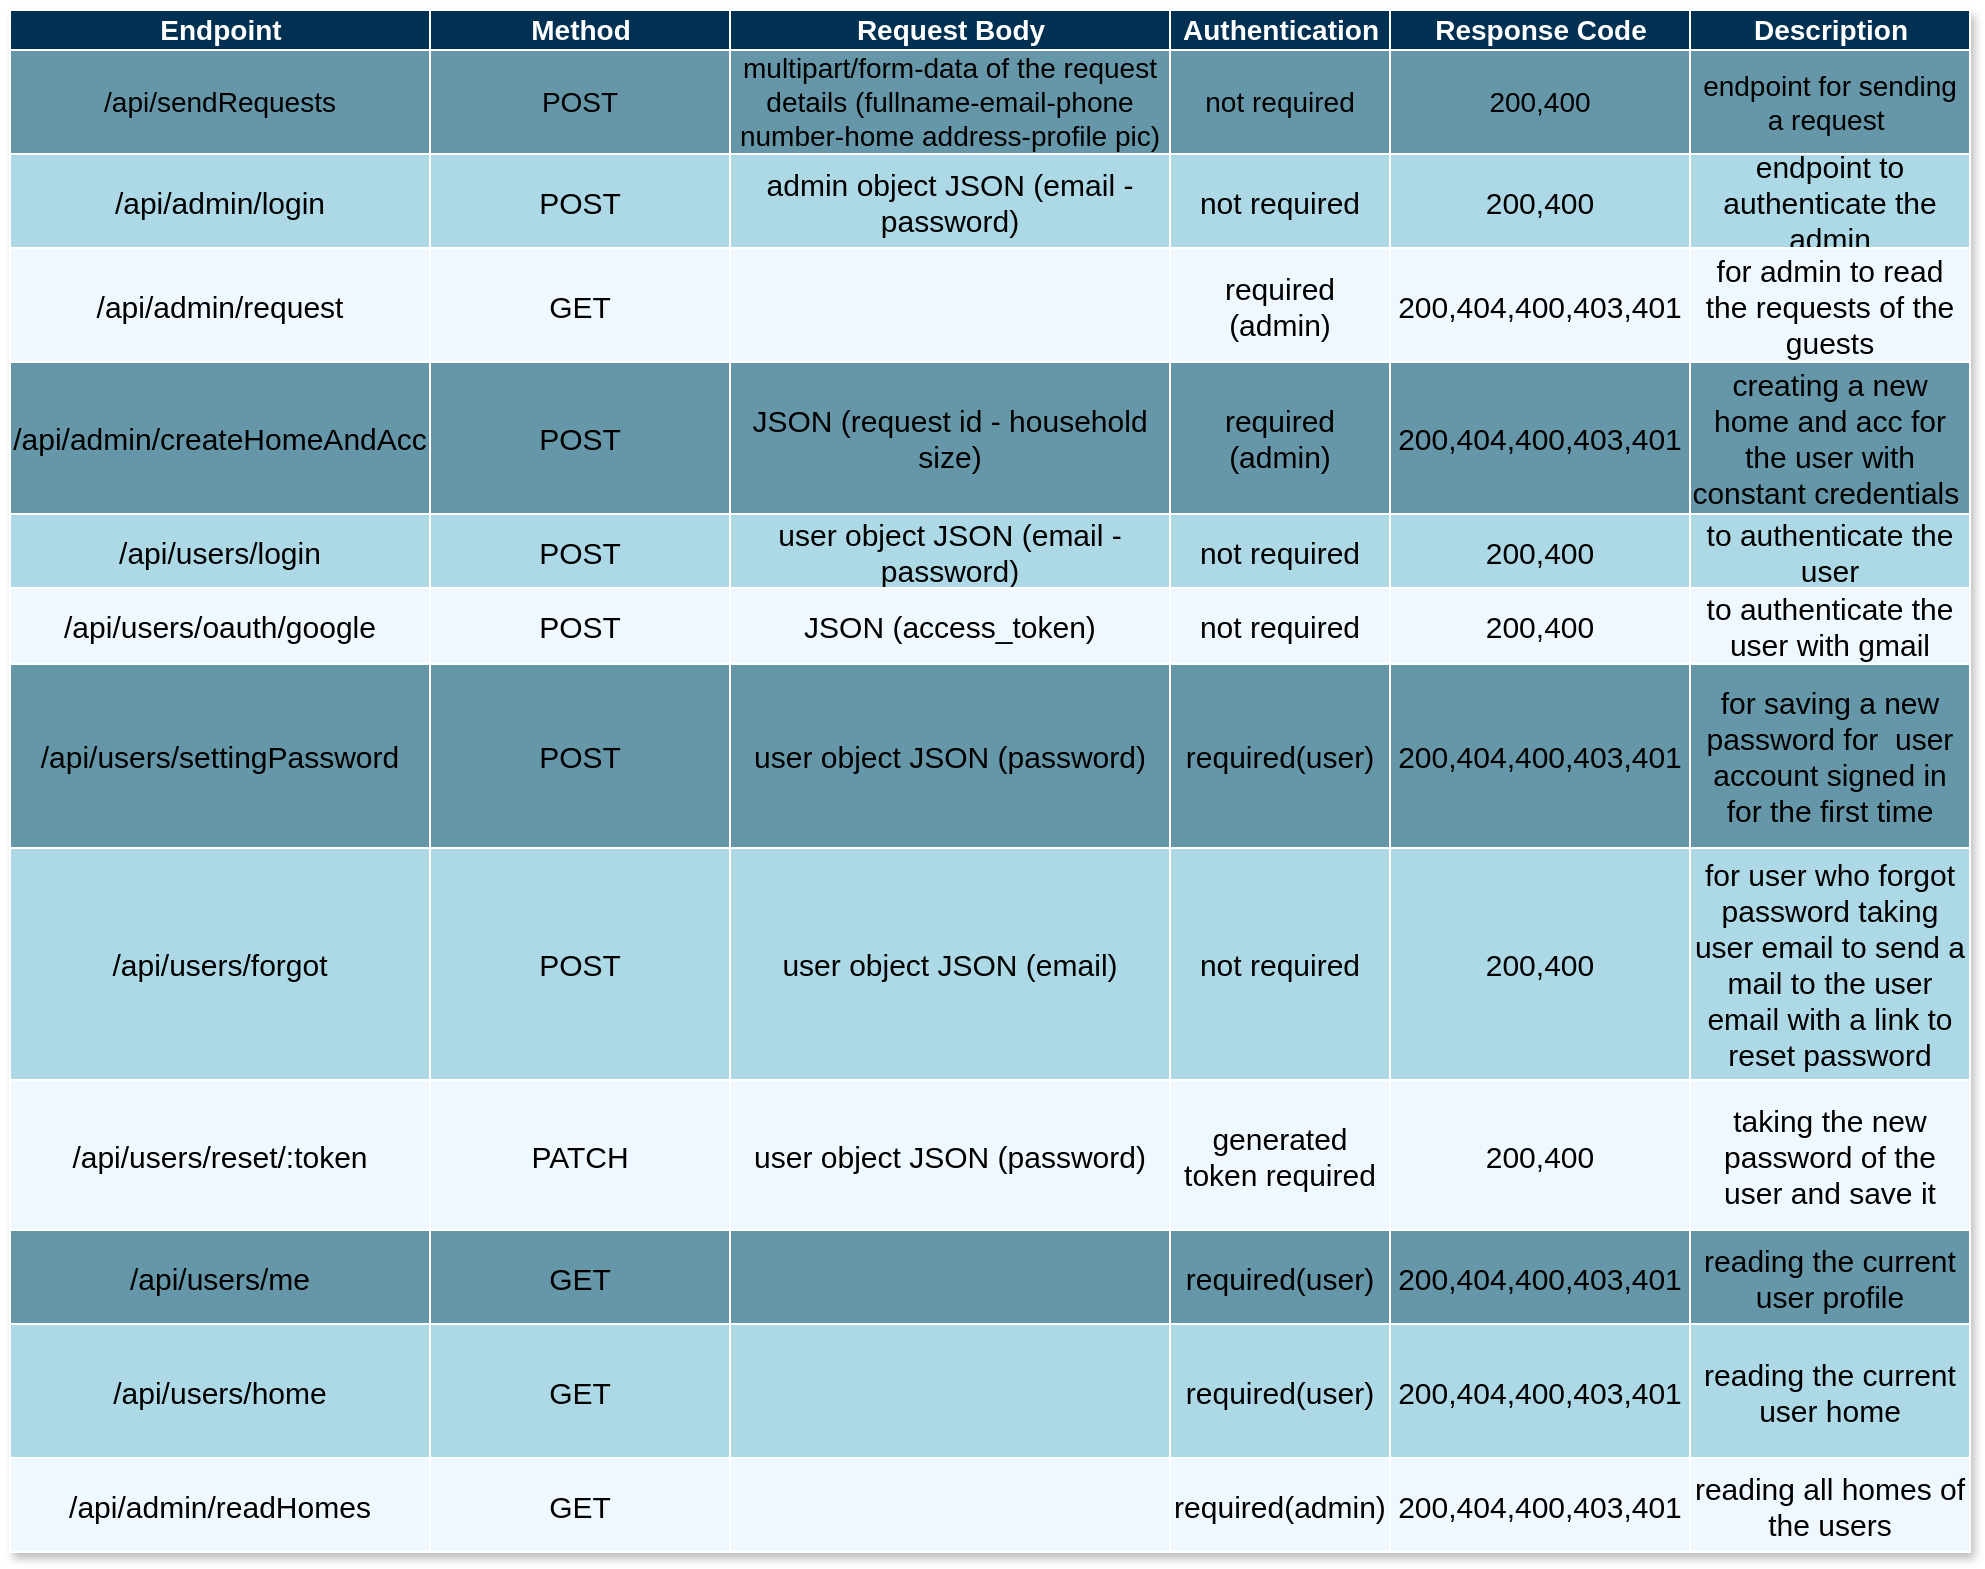 <mxfile version="26.0.6">
  <diagram name="Page-1" id="tBx8ndshOsIXTDW7erHP">
    <mxGraphModel grid="1" page="1" gridSize="10" guides="1" tooltips="1" connect="1" arrows="1" fold="1" pageScale="1" pageWidth="850" pageHeight="1100" math="0" shadow="0">
      <root>
        <mxCell id="0" />
        <mxCell id="1" parent="0" />
        <mxCell id="z5k6kyrlnk-TYGl7bKJa-1" value="Assets" style="childLayout=tableLayout;recursiveResize=0;strokeColor=light-dark(#FFFFFF,#9DB395);fillColor=#6d8764;shadow=1;fontColor=#ffffff;swimlaneFillColor=default;" vertex="1" parent="1">
          <mxGeometry x="950" y="530" width="980" height="771" as="geometry" />
        </mxCell>
        <mxCell id="z5k6kyrlnk-TYGl7bKJa-2" style="shape=tableRow;horizontal=0;startSize=0;swimlaneHead=0;swimlaneBody=0;top=0;left=0;bottom=0;right=0;dropTarget=0;collapsible=0;recursiveResize=0;expand=0;fontStyle=0;strokeColor=light-dark(#FFFFFF,#9DB395);fillColor=#647687;fontColor=#ffffff;swimlaneFillColor=default;" vertex="1" parent="z5k6kyrlnk-TYGl7bKJa-1">
          <mxGeometry width="980" height="20" as="geometry" />
        </mxCell>
        <mxCell id="z5k6kyrlnk-TYGl7bKJa-3" value="Endpoint" style="connectable=0;recursiveResize=0;strokeColor=light-dark(#FFFFFF,#9DB395);fillColor=#003153;align=center;fontStyle=1;html=1;fontColor=#ffffff;fontSize=14;swimlaneFillColor=default;" vertex="1" parent="z5k6kyrlnk-TYGl7bKJa-2">
          <mxGeometry width="210" height="20" as="geometry">
            <mxRectangle width="210" height="20" as="alternateBounds" />
          </mxGeometry>
        </mxCell>
        <mxCell id="z5k6kyrlnk-TYGl7bKJa-4" value="Method" style="connectable=0;recursiveResize=0;strokeColor=light-dark(#FFFFFF,#9DB395);fillColor=#003153;align=center;fontStyle=1;fontColor=#ffffff;html=1;fontSize=14;swimlaneFillColor=default;" vertex="1" parent="z5k6kyrlnk-TYGl7bKJa-2">
          <mxGeometry x="210" width="150" height="20" as="geometry">
            <mxRectangle width="150" height="20" as="alternateBounds" />
          </mxGeometry>
        </mxCell>
        <mxCell id="z5k6kyrlnk-TYGl7bKJa-5" value="&lt;font color=&quot;#ffffff&quot;&gt;Request Body&lt;/font&gt;" style="connectable=0;recursiveResize=0;strokeColor=light-dark(#FFFFFF,#9DB395);fillColor=#003153;align=center;fontStyle=1;fontColor=#000000;html=1;fontSize=14;swimlaneFillColor=default;" vertex="1" parent="z5k6kyrlnk-TYGl7bKJa-2">
          <mxGeometry x="360" width="220" height="20" as="geometry">
            <mxRectangle width="220" height="20" as="alternateBounds" />
          </mxGeometry>
        </mxCell>
        <mxCell id="z5k6kyrlnk-TYGl7bKJa-6" value="&lt;font color=&quot;#ffffff&quot;&gt;Authentication&lt;/font&gt;" style="connectable=0;recursiveResize=0;strokeColor=light-dark(#FFFFFF,#9DB395);fillColor=#003153;align=center;fontStyle=1;html=1;fontColor=#ffffff;fontSize=14;swimlaneFillColor=default;" vertex="1" parent="z5k6kyrlnk-TYGl7bKJa-2">
          <mxGeometry x="580" width="110" height="20" as="geometry">
            <mxRectangle width="110" height="20" as="alternateBounds" />
          </mxGeometry>
        </mxCell>
        <mxCell id="z5k6kyrlnk-TYGl7bKJa-7" value="Response Code" style="connectable=0;recursiveResize=0;strokeColor=light-dark(#FFFFFF,#9DB395);fillColor=#003153;align=center;fontStyle=1;html=1;fontColor=#ffffff;fontSize=14;swimlaneFillColor=default;" vertex="1" parent="z5k6kyrlnk-TYGl7bKJa-2">
          <mxGeometry x="690" width="150" height="20" as="geometry">
            <mxRectangle width="150" height="20" as="alternateBounds" />
          </mxGeometry>
        </mxCell>
        <mxCell id="z5k6kyrlnk-TYGl7bKJa-8" value="Description" style="connectable=0;recursiveResize=0;strokeColor=light-dark(#FFFFFF,#9DB395);fillColor=#003153;align=center;fontStyle=1;html=1;fontColor=#ffffff;fontSize=14;swimlaneFillColor=default;" vertex="1" parent="z5k6kyrlnk-TYGl7bKJa-2">
          <mxGeometry x="840" width="140" height="20" as="geometry">
            <mxRectangle width="140" height="20" as="alternateBounds" />
          </mxGeometry>
        </mxCell>
        <mxCell id="z5k6kyrlnk-TYGl7bKJa-9" value="" style="shape=tableRow;horizontal=0;startSize=0;swimlaneHead=0;swimlaneBody=0;top=0;left=0;bottom=0;right=0;dropTarget=0;collapsible=0;recursiveResize=0;expand=0;fontStyle=0;strokeColor=light-dark(#FFFFFF,#9DB395);fillColor=#ffffff;swimlaneFillColor=default;" vertex="1" parent="z5k6kyrlnk-TYGl7bKJa-1">
          <mxGeometry y="20" width="980" height="52" as="geometry" />
        </mxCell>
        <mxCell id="z5k6kyrlnk-TYGl7bKJa-10" value="&lt;font style=&quot;font-size: 14px;&quot;&gt;/api/sendRequests&lt;/font&gt;" style="connectable=0;recursiveResize=0;strokeColor=light-dark(#FFFFFF,#9DB395);fillColor=#6597A9;align=center;whiteSpace=wrap;html=1;labelPosition=center;verticalLabelPosition=middle;verticalAlign=middle;textDirection=ltr;swimlaneFillColor=default;" vertex="1" parent="z5k6kyrlnk-TYGl7bKJa-9">
          <mxGeometry width="210" height="52" as="geometry">
            <mxRectangle width="210" height="52" as="alternateBounds" />
          </mxGeometry>
        </mxCell>
        <mxCell id="z5k6kyrlnk-TYGl7bKJa-11" value="&lt;span style=&quot;font-size: 14px;&quot;&gt;POST&lt;/span&gt;" style="connectable=0;recursiveResize=0;strokeColor=light-dark(#FFFFFF,#9DB395);fillColor=#6597A9;align=center;whiteSpace=wrap;html=1;labelPosition=center;verticalLabelPosition=middle;verticalAlign=middle;textDirection=ltr;swimlaneFillColor=default;" vertex="1" parent="z5k6kyrlnk-TYGl7bKJa-9">
          <mxGeometry x="210" width="150" height="52" as="geometry">
            <mxRectangle width="150" height="52" as="alternateBounds" />
          </mxGeometry>
        </mxCell>
        <mxCell id="z5k6kyrlnk-TYGl7bKJa-12" value="&lt;span style=&quot;font-size: 14px;&quot;&gt;multipart/form-data of the request details (fullname-email-phone number-home address-profile pic)&lt;/span&gt;" style="connectable=0;recursiveResize=0;strokeColor=light-dark(#FFFFFF,#9DB395);fillColor=#6597A9;align=center;whiteSpace=wrap;html=1;labelPosition=center;verticalLabelPosition=middle;verticalAlign=middle;textDirection=ltr;swimlaneFillColor=default;" vertex="1" parent="z5k6kyrlnk-TYGl7bKJa-9">
          <mxGeometry x="360" width="220" height="52" as="geometry">
            <mxRectangle width="220" height="52" as="alternateBounds" />
          </mxGeometry>
        </mxCell>
        <mxCell id="z5k6kyrlnk-TYGl7bKJa-13" value="not required" style="connectable=0;recursiveResize=0;strokeColor=light-dark(#FFFFFF,#9DB395);fillColor=#6597A9;align=center;whiteSpace=wrap;html=1;labelPosition=center;verticalLabelPosition=middle;verticalAlign=middle;textDirection=ltr;fontSize=14;swimlaneFillColor=default;" vertex="1" parent="z5k6kyrlnk-TYGl7bKJa-9">
          <mxGeometry x="580" width="110" height="52" as="geometry">
            <mxRectangle width="110" height="52" as="alternateBounds" />
          </mxGeometry>
        </mxCell>
        <mxCell id="z5k6kyrlnk-TYGl7bKJa-14" value="200,400" style="connectable=0;recursiveResize=0;strokeColor=light-dark(#FFFFFF,#9DB395);fillColor=#6597A9;align=center;whiteSpace=wrap;html=1;labelPosition=center;verticalLabelPosition=middle;verticalAlign=middle;textDirection=ltr;fontSize=14;swimlaneFillColor=default;" vertex="1" parent="z5k6kyrlnk-TYGl7bKJa-9">
          <mxGeometry x="690" width="150" height="52" as="geometry">
            <mxRectangle width="150" height="52" as="alternateBounds" />
          </mxGeometry>
        </mxCell>
        <mxCell id="z5k6kyrlnk-TYGl7bKJa-15" value="endpoint for sending a request&amp;nbsp;" style="connectable=0;recursiveResize=0;strokeColor=light-dark(#FFFFFF,#9DB395);fillColor=#6597A9;align=center;whiteSpace=wrap;html=1;labelPosition=center;verticalLabelPosition=middle;verticalAlign=middle;textDirection=ltr;fontSize=14;swimlaneFillColor=default;" vertex="1" parent="z5k6kyrlnk-TYGl7bKJa-9">
          <mxGeometry x="840" width="140" height="52" as="geometry">
            <mxRectangle width="140" height="52" as="alternateBounds" />
          </mxGeometry>
        </mxCell>
        <mxCell id="z5k6kyrlnk-TYGl7bKJa-16" value="" style="shape=tableRow;horizontal=0;startSize=0;swimlaneHead=0;swimlaneBody=0;top=0;left=0;bottom=0;right=0;dropTarget=0;collapsible=0;recursiveResize=0;expand=0;fontStyle=1;strokeColor=light-dark(#FFFFFF,#9DB395);fillColor=#EAF2D3;fontSize=15;swimlaneFillColor=default;" vertex="1" parent="z5k6kyrlnk-TYGl7bKJa-1">
          <mxGeometry y="72" width="980" height="47" as="geometry" />
        </mxCell>
        <mxCell id="z5k6kyrlnk-TYGl7bKJa-17" value="&lt;span&gt;/api/admin/login&lt;/span&gt;" style="connectable=0;recursiveResize=0;strokeColor=light-dark(#FFFFFF,#9DB395);fillColor=#ADD8E6;labelBackgroundColor=none;textShadow=0;labelBorderColor=none;whiteSpace=wrap;html=1;fontSize=15;swimlaneFillColor=default;" vertex="1" parent="z5k6kyrlnk-TYGl7bKJa-16">
          <mxGeometry width="210" height="47" as="geometry">
            <mxRectangle width="210" height="47" as="alternateBounds" />
          </mxGeometry>
        </mxCell>
        <mxCell id="z5k6kyrlnk-TYGl7bKJa-18" value="&lt;span&gt;POST&lt;/span&gt;" style="connectable=0;recursiveResize=0;strokeColor=light-dark(#FFFFFF,#9DB395);fillColor=#ADD8E6;whiteSpace=wrap;html=1;fontSize=15;swimlaneFillColor=default;" vertex="1" parent="z5k6kyrlnk-TYGl7bKJa-16">
          <mxGeometry x="210" width="150" height="47" as="geometry">
            <mxRectangle width="150" height="47" as="alternateBounds" />
          </mxGeometry>
        </mxCell>
        <mxCell id="z5k6kyrlnk-TYGl7bKJa-19" value="admin object JSON (email - password)" style="connectable=0;recursiveResize=0;strokeColor=light-dark(#FFFFFF,#9DB395);fillColor=#ADD8E6;whiteSpace=wrap;html=1;fontSize=15;swimlaneFillColor=default;" vertex="1" parent="z5k6kyrlnk-TYGl7bKJa-16">
          <mxGeometry x="360" width="220" height="47" as="geometry">
            <mxRectangle width="220" height="47" as="alternateBounds" />
          </mxGeometry>
        </mxCell>
        <mxCell id="z5k6kyrlnk-TYGl7bKJa-20" value="not required" style="connectable=0;recursiveResize=0;strokeColor=light-dark(#FFFFFF,#9DB395);fillColor=#ADD8E6;whiteSpace=wrap;html=1;fontSize=15;swimlaneFillColor=default;" vertex="1" parent="z5k6kyrlnk-TYGl7bKJa-16">
          <mxGeometry x="580" width="110" height="47" as="geometry">
            <mxRectangle width="110" height="47" as="alternateBounds" />
          </mxGeometry>
        </mxCell>
        <mxCell id="z5k6kyrlnk-TYGl7bKJa-21" value="200,400" style="connectable=0;recursiveResize=0;strokeColor=light-dark(#FFFFFF,#9DB395);fillColor=#ADD8E6;whiteSpace=wrap;html=1;fontSize=15;swimlaneFillColor=default;" vertex="1" parent="z5k6kyrlnk-TYGl7bKJa-16">
          <mxGeometry x="690" width="150" height="47" as="geometry">
            <mxRectangle width="150" height="47" as="alternateBounds" />
          </mxGeometry>
        </mxCell>
        <mxCell id="z5k6kyrlnk-TYGl7bKJa-22" value="endpoint to authenticate the admin" style="connectable=0;recursiveResize=0;strokeColor=light-dark(#FFFFFF,#9DB395);fillColor=#ADD8E6;whiteSpace=wrap;html=1;fontSize=15;swimlaneFillColor=default;" vertex="1" parent="z5k6kyrlnk-TYGl7bKJa-16">
          <mxGeometry x="840" width="140" height="47" as="geometry">
            <mxRectangle width="140" height="47" as="alternateBounds" />
          </mxGeometry>
        </mxCell>
        <mxCell id="z5k6kyrlnk-TYGl7bKJa-23" value="" style="shape=tableRow;horizontal=0;startSize=0;swimlaneHead=0;swimlaneBody=0;top=0;left=0;bottom=0;right=0;dropTarget=0;collapsible=0;recursiveResize=0;expand=0;fontStyle=0;strokeColor=light-dark(#FFFFFF,#9DB395);fillColor=#ffffff;fontSize=15;swimlaneFillColor=default;" vertex="1" parent="z5k6kyrlnk-TYGl7bKJa-1">
          <mxGeometry y="119" width="980" height="57" as="geometry" />
        </mxCell>
        <mxCell id="z5k6kyrlnk-TYGl7bKJa-24" value="&lt;span&gt;/api/admin/request&lt;/span&gt;" style="connectable=0;recursiveResize=0;strokeColor=light-dark(#FFFFFF,#9DB395);fillColor=#F0F8FF;fontStyle=0;align=center;whiteSpace=wrap;html=1;fontSize=15;swimlaneFillColor=default;" vertex="1" parent="z5k6kyrlnk-TYGl7bKJa-23">
          <mxGeometry width="210" height="57" as="geometry">
            <mxRectangle width="210" height="57" as="alternateBounds" />
          </mxGeometry>
        </mxCell>
        <mxCell id="z5k6kyrlnk-TYGl7bKJa-25" value="&lt;span&gt;GET&lt;/span&gt;" style="connectable=0;recursiveResize=0;strokeColor=light-dark(#FFFFFF,#9DB395);fillColor=#F0F8FF;fontStyle=0;align=center;whiteSpace=wrap;html=1;fontSize=15;swimlaneFillColor=default;" vertex="1" parent="z5k6kyrlnk-TYGl7bKJa-23">
          <mxGeometry x="210" width="150" height="57" as="geometry">
            <mxRectangle width="150" height="57" as="alternateBounds" />
          </mxGeometry>
        </mxCell>
        <mxCell id="z5k6kyrlnk-TYGl7bKJa-26" style="connectable=0;recursiveResize=0;strokeColor=light-dark(#FFFFFF,#9DB395);fillColor=#F0F8FF;fontStyle=0;align=center;whiteSpace=wrap;html=1;fontSize=15;swimlaneFillColor=default;" vertex="1" parent="z5k6kyrlnk-TYGl7bKJa-23">
          <mxGeometry x="360" width="220" height="57" as="geometry">
            <mxRectangle width="220" height="57" as="alternateBounds" />
          </mxGeometry>
        </mxCell>
        <mxCell id="z5k6kyrlnk-TYGl7bKJa-27" value="required (admin)" style="connectable=0;recursiveResize=0;strokeColor=light-dark(#FFFFFF,#9DB395);fillColor=#F0F8FF;fontStyle=0;align=center;whiteSpace=wrap;html=1;fontSize=15;swimlaneFillColor=default;" vertex="1" parent="z5k6kyrlnk-TYGl7bKJa-23">
          <mxGeometry x="580" width="110" height="57" as="geometry">
            <mxRectangle width="110" height="57" as="alternateBounds" />
          </mxGeometry>
        </mxCell>
        <mxCell id="z5k6kyrlnk-TYGl7bKJa-28" value="200,404,400,403,401" style="connectable=0;recursiveResize=0;strokeColor=light-dark(#FFFFFF,#9DB395);fillColor=#F0F8FF;fontStyle=0;align=center;whiteSpace=wrap;html=1;fontSize=15;swimlaneFillColor=default;" vertex="1" parent="z5k6kyrlnk-TYGl7bKJa-23">
          <mxGeometry x="690" width="150" height="57" as="geometry">
            <mxRectangle width="150" height="57" as="alternateBounds" />
          </mxGeometry>
        </mxCell>
        <mxCell id="z5k6kyrlnk-TYGl7bKJa-29" value="for admin to read the requests of the guests" style="connectable=0;recursiveResize=0;strokeColor=light-dark(#FFFFFF,#9DB395);fillColor=#F0F8FF;fontStyle=0;align=center;whiteSpace=wrap;html=1;fontSize=15;swimlaneFillColor=default;" vertex="1" parent="z5k6kyrlnk-TYGl7bKJa-23">
          <mxGeometry x="840" width="140" height="57" as="geometry">
            <mxRectangle width="140" height="57" as="alternateBounds" />
          </mxGeometry>
        </mxCell>
        <mxCell id="z5k6kyrlnk-TYGl7bKJa-30" value="" style="shape=tableRow;horizontal=0;startSize=0;swimlaneHead=0;swimlaneBody=0;top=0;left=0;bottom=0;right=0;dropTarget=0;collapsible=0;recursiveResize=0;expand=0;fontStyle=1;strokeColor=light-dark(#FFFFFF,#9DB395);fillColor=#EAF2D3;fontSize=15;swimlaneFillColor=default;" vertex="1" parent="z5k6kyrlnk-TYGl7bKJa-1">
          <mxGeometry y="176" width="980" height="76" as="geometry" />
        </mxCell>
        <mxCell id="z5k6kyrlnk-TYGl7bKJa-31" value="&lt;span&gt;/api/admin/createHomeAndAcc&lt;/span&gt;" style="connectable=0;recursiveResize=0;strokeColor=light-dark(#FFFFFF,#9DB395);fillColor=light-dark(#6597a9, #1d293b);whiteSpace=wrap;html=1;fontSize=15;swimlaneFillColor=default;" vertex="1" parent="z5k6kyrlnk-TYGl7bKJa-30">
          <mxGeometry width="210" height="76" as="geometry">
            <mxRectangle width="210" height="76" as="alternateBounds" />
          </mxGeometry>
        </mxCell>
        <mxCell id="z5k6kyrlnk-TYGl7bKJa-32" value="&lt;span&gt;POST&lt;/span&gt;" style="connectable=0;recursiveResize=0;strokeColor=light-dark(#FFFFFF,#9DB395);fillColor=light-dark(#6597a9, #1d293b);whiteSpace=wrap;html=1;fontSize=15;swimlaneFillColor=default;" vertex="1" parent="z5k6kyrlnk-TYGl7bKJa-30">
          <mxGeometry x="210" width="150" height="76" as="geometry">
            <mxRectangle width="150" height="76" as="alternateBounds" />
          </mxGeometry>
        </mxCell>
        <mxCell id="z5k6kyrlnk-TYGl7bKJa-33" value="JSON (request id - household size)" style="connectable=0;recursiveResize=0;strokeColor=light-dark(#FFFFFF,#9DB395);fillColor=light-dark(#6597a9, #1d293b);whiteSpace=wrap;html=1;fontSize=15;swimlaneFillColor=default;" vertex="1" parent="z5k6kyrlnk-TYGl7bKJa-30">
          <mxGeometry x="360" width="220" height="76" as="geometry">
            <mxRectangle width="220" height="76" as="alternateBounds" />
          </mxGeometry>
        </mxCell>
        <mxCell id="z5k6kyrlnk-TYGl7bKJa-34" value="required (admin)" style="connectable=0;recursiveResize=0;strokeColor=light-dark(#FFFFFF,#9DB395);fillColor=light-dark(#6597a9, #1d293b);whiteSpace=wrap;html=1;fontSize=15;swimlaneFillColor=default;" vertex="1" parent="z5k6kyrlnk-TYGl7bKJa-30">
          <mxGeometry x="580" width="110" height="76" as="geometry">
            <mxRectangle width="110" height="76" as="alternateBounds" />
          </mxGeometry>
        </mxCell>
        <mxCell id="z5k6kyrlnk-TYGl7bKJa-35" value="200,404,400,403,401" style="connectable=0;recursiveResize=0;strokeColor=light-dark(#FFFFFF,#9DB395);fillColor=light-dark(#6597a9, #1d293b);whiteSpace=wrap;html=1;fontSize=15;swimlaneFillColor=default;" vertex="1" parent="z5k6kyrlnk-TYGl7bKJa-30">
          <mxGeometry x="690" width="150" height="76" as="geometry">
            <mxRectangle width="150" height="76" as="alternateBounds" />
          </mxGeometry>
        </mxCell>
        <mxCell id="z5k6kyrlnk-TYGl7bKJa-36" value="creating a new home and acc for the user with constant credentials&amp;nbsp;" style="connectable=0;recursiveResize=0;strokeColor=light-dark(#FFFFFF,#9DB395);fillColor=light-dark(#6597a9, #1d293b);whiteSpace=wrap;html=1;fontSize=15;swimlaneFillColor=default;" vertex="1" parent="z5k6kyrlnk-TYGl7bKJa-30">
          <mxGeometry x="840" width="140" height="76" as="geometry">
            <mxRectangle width="140" height="76" as="alternateBounds" />
          </mxGeometry>
        </mxCell>
        <mxCell id="z5k6kyrlnk-TYGl7bKJa-37" style="shape=tableRow;horizontal=0;startSize=0;swimlaneHead=0;swimlaneBody=0;top=0;left=0;bottom=0;right=0;dropTarget=0;collapsible=0;recursiveResize=0;expand=0;fontStyle=1;strokeColor=light-dark(#FFFFFF,#9DB395);fillColor=#EAF2D3;fontSize=15;swimlaneFillColor=default;" vertex="1" parent="z5k6kyrlnk-TYGl7bKJa-1">
          <mxGeometry y="252" width="980" height="37" as="geometry" />
        </mxCell>
        <mxCell id="z5k6kyrlnk-TYGl7bKJa-38" value="&lt;span&gt;/api/users/login&lt;/span&gt;" style="connectable=0;recursiveResize=0;strokeColor=light-dark(#FFFFFF,#9DB395);fillColor=light-dark(#add8e6, #1d293b);whiteSpace=wrap;html=1;fontSize=15;swimlaneFillColor=default;" vertex="1" parent="z5k6kyrlnk-TYGl7bKJa-37">
          <mxGeometry width="210" height="37" as="geometry">
            <mxRectangle width="210" height="37" as="alternateBounds" />
          </mxGeometry>
        </mxCell>
        <mxCell id="z5k6kyrlnk-TYGl7bKJa-39" value="&lt;span&gt;POST&lt;/span&gt;" style="connectable=0;recursiveResize=0;strokeColor=light-dark(#FFFFFF,#9DB395);fillColor=light-dark(#add8e6, #1d293b);whiteSpace=wrap;html=1;fontSize=15;swimlaneFillColor=default;" vertex="1" parent="z5k6kyrlnk-TYGl7bKJa-37">
          <mxGeometry x="210" width="150" height="37" as="geometry">
            <mxRectangle width="150" height="37" as="alternateBounds" />
          </mxGeometry>
        </mxCell>
        <mxCell id="z5k6kyrlnk-TYGl7bKJa-40" value="user object JSON (email - password)" style="connectable=0;recursiveResize=0;strokeColor=light-dark(#FFFFFF,#9DB395);fillColor=light-dark(#add8e6, #1d293b);whiteSpace=wrap;html=1;fontSize=15;swimlaneFillColor=default;" vertex="1" parent="z5k6kyrlnk-TYGl7bKJa-37">
          <mxGeometry x="360" width="220" height="37" as="geometry">
            <mxRectangle width="220" height="37" as="alternateBounds" />
          </mxGeometry>
        </mxCell>
        <mxCell id="z5k6kyrlnk-TYGl7bKJa-41" value="not required" style="connectable=0;recursiveResize=0;strokeColor=light-dark(#FFFFFF,#9DB395);fillColor=light-dark(#add8e6, #1d293b);whiteSpace=wrap;html=1;fontSize=15;swimlaneFillColor=default;" vertex="1" parent="z5k6kyrlnk-TYGl7bKJa-37">
          <mxGeometry x="580" width="110" height="37" as="geometry">
            <mxRectangle width="110" height="37" as="alternateBounds" />
          </mxGeometry>
        </mxCell>
        <mxCell id="z5k6kyrlnk-TYGl7bKJa-42" value="200,400" style="connectable=0;recursiveResize=0;strokeColor=light-dark(#FFFFFF,#9DB395);fillColor=light-dark(#add8e6, #1d293b);whiteSpace=wrap;html=1;fontSize=15;swimlaneFillColor=default;" vertex="1" parent="z5k6kyrlnk-TYGl7bKJa-37">
          <mxGeometry x="690" width="150" height="37" as="geometry">
            <mxRectangle width="150" height="37" as="alternateBounds" />
          </mxGeometry>
        </mxCell>
        <mxCell id="z5k6kyrlnk-TYGl7bKJa-43" value="to authenticate the user" style="connectable=0;recursiveResize=0;strokeColor=light-dark(#FFFFFF,#9DB395);fillColor=light-dark(#add8e6, #1d293b);whiteSpace=wrap;html=1;fontSize=15;swimlaneFillColor=default;" vertex="1" parent="z5k6kyrlnk-TYGl7bKJa-37">
          <mxGeometry x="840" width="140" height="37" as="geometry">
            <mxRectangle width="140" height="37" as="alternateBounds" />
          </mxGeometry>
        </mxCell>
        <mxCell id="z5k6kyrlnk-TYGl7bKJa-44" style="shape=tableRow;horizontal=0;startSize=0;swimlaneHead=0;swimlaneBody=0;top=0;left=0;bottom=0;right=0;dropTarget=0;collapsible=0;recursiveResize=0;expand=0;fontStyle=1;strokeColor=light-dark(#FFFFFF,#9DB395);fillColor=#EAF2D3;fontSize=15;swimlaneFillColor=default;" vertex="1" parent="z5k6kyrlnk-TYGl7bKJa-1">
          <mxGeometry y="289" width="980" height="38" as="geometry" />
        </mxCell>
        <mxCell id="z5k6kyrlnk-TYGl7bKJa-45" value="&lt;span&gt;/api/users/oauth/google&lt;/span&gt;" style="connectable=0;recursiveResize=0;strokeColor=light-dark(#FFFFFF,#9DB395);fillColor=light-dark(#f0f8ff, #1d293b);whiteSpace=wrap;html=1;fontSize=15;swimlaneFillColor=default;" vertex="1" parent="z5k6kyrlnk-TYGl7bKJa-44">
          <mxGeometry width="210" height="38" as="geometry">
            <mxRectangle width="210" height="38" as="alternateBounds" />
          </mxGeometry>
        </mxCell>
        <mxCell id="z5k6kyrlnk-TYGl7bKJa-46" value="&lt;span&gt;POST&lt;/span&gt;" style="connectable=0;recursiveResize=0;strokeColor=light-dark(#FFFFFF,#9DB395);fillColor=light-dark(#f0f8ff, #1d293b);whiteSpace=wrap;html=1;fontSize=15;swimlaneFillColor=default;" vertex="1" parent="z5k6kyrlnk-TYGl7bKJa-44">
          <mxGeometry x="210" width="150" height="38" as="geometry">
            <mxRectangle width="150" height="38" as="alternateBounds" />
          </mxGeometry>
        </mxCell>
        <mxCell id="z5k6kyrlnk-TYGl7bKJa-47" value="JSON (access_token)" style="connectable=0;recursiveResize=0;strokeColor=light-dark(#FFFFFF,#9DB395);fillColor=light-dark(#f0f8ff, #1d293b);whiteSpace=wrap;html=1;fontSize=15;swimlaneFillColor=default;" vertex="1" parent="z5k6kyrlnk-TYGl7bKJa-44">
          <mxGeometry x="360" width="220" height="38" as="geometry">
            <mxRectangle width="220" height="38" as="alternateBounds" />
          </mxGeometry>
        </mxCell>
        <mxCell id="z5k6kyrlnk-TYGl7bKJa-48" value="not required" style="connectable=0;recursiveResize=0;strokeColor=light-dark(#FFFFFF,#9DB395);fillColor=light-dark(#f0f8ff, #1d293b);whiteSpace=wrap;html=1;fontSize=15;swimlaneFillColor=default;" vertex="1" parent="z5k6kyrlnk-TYGl7bKJa-44">
          <mxGeometry x="580" width="110" height="38" as="geometry">
            <mxRectangle width="110" height="38" as="alternateBounds" />
          </mxGeometry>
        </mxCell>
        <mxCell id="z5k6kyrlnk-TYGl7bKJa-49" value="200,400" style="connectable=0;recursiveResize=0;strokeColor=light-dark(#FFFFFF,#9DB395);fillColor=light-dark(#f0f8ff, #1d293b);whiteSpace=wrap;html=1;fontSize=15;swimlaneFillColor=default;" vertex="1" parent="z5k6kyrlnk-TYGl7bKJa-44">
          <mxGeometry x="690" width="150" height="38" as="geometry">
            <mxRectangle width="150" height="38" as="alternateBounds" />
          </mxGeometry>
        </mxCell>
        <mxCell id="z5k6kyrlnk-TYGl7bKJa-50" value="to authenticate the user with gmail" style="connectable=0;recursiveResize=0;strokeColor=light-dark(#FFFFFF,#9DB395);fillColor=light-dark(#f0f8ff, #1d293b);whiteSpace=wrap;html=1;fontSize=15;swimlaneFillColor=default;" vertex="1" parent="z5k6kyrlnk-TYGl7bKJa-44">
          <mxGeometry x="840" width="140" height="38" as="geometry">
            <mxRectangle width="140" height="38" as="alternateBounds" />
          </mxGeometry>
        </mxCell>
        <mxCell id="z5k6kyrlnk-TYGl7bKJa-51" style="shape=tableRow;horizontal=0;startSize=0;swimlaneHead=0;swimlaneBody=0;top=0;left=0;bottom=0;right=0;dropTarget=0;collapsible=0;recursiveResize=0;expand=0;fontStyle=1;strokeColor=light-dark(#FFFFFF,#9DB395);fillColor=#EAF2D3;fontSize=15;swimlaneFillColor=default;" vertex="1" parent="z5k6kyrlnk-TYGl7bKJa-1">
          <mxGeometry y="327" width="980" height="92" as="geometry" />
        </mxCell>
        <mxCell id="z5k6kyrlnk-TYGl7bKJa-52" value="&lt;span&gt;/api/users/settingPassword&lt;/span&gt;" style="connectable=0;recursiveResize=0;strokeColor=light-dark(#FFFFFF,#9DB395);fillColor=light-dark(#6597a9, #1d293b);whiteSpace=wrap;html=1;fontSize=15;swimlaneFillColor=default;" vertex="1" parent="z5k6kyrlnk-TYGl7bKJa-51">
          <mxGeometry width="210" height="92" as="geometry">
            <mxRectangle width="210" height="92" as="alternateBounds" />
          </mxGeometry>
        </mxCell>
        <mxCell id="z5k6kyrlnk-TYGl7bKJa-53" value="&lt;span&gt;POST&lt;/span&gt;" style="connectable=0;recursiveResize=0;strokeColor=light-dark(#FFFFFF,#9DB395);fillColor=light-dark(#6597a9, #1d293b);whiteSpace=wrap;html=1;fontSize=15;swimlaneFillColor=default;" vertex="1" parent="z5k6kyrlnk-TYGl7bKJa-51">
          <mxGeometry x="210" width="150" height="92" as="geometry">
            <mxRectangle width="150" height="92" as="alternateBounds" />
          </mxGeometry>
        </mxCell>
        <mxCell id="z5k6kyrlnk-TYGl7bKJa-54" value="user object JSON (password)" style="connectable=0;recursiveResize=0;strokeColor=light-dark(#FFFFFF,#9DB395);fillColor=light-dark(#6597a9, #1d293b);whiteSpace=wrap;html=1;fontSize=15;swimlaneFillColor=default;" vertex="1" parent="z5k6kyrlnk-TYGl7bKJa-51">
          <mxGeometry x="360" width="220" height="92" as="geometry">
            <mxRectangle width="220" height="92" as="alternateBounds" />
          </mxGeometry>
        </mxCell>
        <mxCell id="z5k6kyrlnk-TYGl7bKJa-55" value="required(user)" style="connectable=0;recursiveResize=0;strokeColor=light-dark(#FFFFFF,#9DB395);fillColor=light-dark(#6597a9, #1d293b);whiteSpace=wrap;html=1;fontSize=15;swimlaneFillColor=default;" vertex="1" parent="z5k6kyrlnk-TYGl7bKJa-51">
          <mxGeometry x="580" width="110" height="92" as="geometry">
            <mxRectangle width="110" height="92" as="alternateBounds" />
          </mxGeometry>
        </mxCell>
        <mxCell id="z5k6kyrlnk-TYGl7bKJa-56" value="200,404,400,403,401" style="connectable=0;recursiveResize=0;strokeColor=light-dark(#FFFFFF,#9DB395);fillColor=light-dark(#6597a9, #1d293b);whiteSpace=wrap;html=1;fontSize=15;swimlaneFillColor=default;" vertex="1" parent="z5k6kyrlnk-TYGl7bKJa-51">
          <mxGeometry x="690" width="150" height="92" as="geometry">
            <mxRectangle width="150" height="92" as="alternateBounds" />
          </mxGeometry>
        </mxCell>
        <mxCell id="z5k6kyrlnk-TYGl7bKJa-57" value="for saving a new password for&amp;nbsp; user account signed in for the first time" style="connectable=0;recursiveResize=0;strokeColor=light-dark(#FFFFFF,#9DB395);fillColor=light-dark(#6597a9, #1d293b);whiteSpace=wrap;html=1;fontSize=15;swimlaneFillColor=default;" vertex="1" parent="z5k6kyrlnk-TYGl7bKJa-51">
          <mxGeometry x="840" width="140" height="92" as="geometry">
            <mxRectangle width="140" height="92" as="alternateBounds" />
          </mxGeometry>
        </mxCell>
        <mxCell id="z5k6kyrlnk-TYGl7bKJa-58" style="shape=tableRow;horizontal=0;startSize=0;swimlaneHead=0;swimlaneBody=0;top=0;left=0;bottom=0;right=0;dropTarget=0;collapsible=0;recursiveResize=0;expand=0;fontStyle=1;strokeColor=light-dark(#FFFFFF,#9DB395);fillColor=#EAF2D3;fontSize=15;swimlaneFillColor=default;" vertex="1" parent="z5k6kyrlnk-TYGl7bKJa-1">
          <mxGeometry y="419" width="980" height="116" as="geometry" />
        </mxCell>
        <mxCell id="z5k6kyrlnk-TYGl7bKJa-59" value="&lt;span&gt;/api/users/forgot&lt;/span&gt;" style="connectable=0;recursiveResize=0;strokeColor=light-dark(#FFFFFF,#9DB395);fillColor=light-dark(#add8e6, #1d293b);whiteSpace=wrap;html=1;fontSize=15;swimlaneFillColor=default;" vertex="1" parent="z5k6kyrlnk-TYGl7bKJa-58">
          <mxGeometry width="210" height="116" as="geometry">
            <mxRectangle width="210" height="116" as="alternateBounds" />
          </mxGeometry>
        </mxCell>
        <mxCell id="z5k6kyrlnk-TYGl7bKJa-60" value="&lt;span&gt;POST&lt;/span&gt;" style="connectable=0;recursiveResize=0;strokeColor=light-dark(#FFFFFF,#9DB395);fillColor=light-dark(#add8e6, #1d293b);whiteSpace=wrap;html=1;fontSize=15;swimlaneFillColor=default;" vertex="1" parent="z5k6kyrlnk-TYGl7bKJa-58">
          <mxGeometry x="210" width="150" height="116" as="geometry">
            <mxRectangle width="150" height="116" as="alternateBounds" />
          </mxGeometry>
        </mxCell>
        <mxCell id="z5k6kyrlnk-TYGl7bKJa-61" value="user object JSON (email)" style="connectable=0;recursiveResize=0;strokeColor=light-dark(#FFFFFF,#9DB395);fillColor=light-dark(#add8e6, #1d293b);whiteSpace=wrap;html=1;fontSize=15;swimlaneFillColor=default;" vertex="1" parent="z5k6kyrlnk-TYGl7bKJa-58">
          <mxGeometry x="360" width="220" height="116" as="geometry">
            <mxRectangle width="220" height="116" as="alternateBounds" />
          </mxGeometry>
        </mxCell>
        <mxCell id="z5k6kyrlnk-TYGl7bKJa-62" value="not required" style="connectable=0;recursiveResize=0;strokeColor=light-dark(#FFFFFF,#9DB395);fillColor=light-dark(#add8e6, #1d293b);whiteSpace=wrap;html=1;fontSize=15;swimlaneFillColor=default;" vertex="1" parent="z5k6kyrlnk-TYGl7bKJa-58">
          <mxGeometry x="580" width="110" height="116" as="geometry">
            <mxRectangle width="110" height="116" as="alternateBounds" />
          </mxGeometry>
        </mxCell>
        <mxCell id="z5k6kyrlnk-TYGl7bKJa-63" value="200,400" style="connectable=0;recursiveResize=0;strokeColor=light-dark(#FFFFFF,#9DB395);fillColor=light-dark(#add8e6, #1d293b);whiteSpace=wrap;html=1;fontSize=15;swimlaneFillColor=default;" vertex="1" parent="z5k6kyrlnk-TYGl7bKJa-58">
          <mxGeometry x="690" width="150" height="116" as="geometry">
            <mxRectangle width="150" height="116" as="alternateBounds" />
          </mxGeometry>
        </mxCell>
        <mxCell id="z5k6kyrlnk-TYGl7bKJa-64" value="for user who forgot password taking user email to send a mail to the user email with a link to reset password" style="connectable=0;recursiveResize=0;strokeColor=light-dark(#FFFFFF,#9DB395);fillColor=light-dark(#add8e6, #1d293b);whiteSpace=wrap;html=1;fontSize=15;swimlaneFillColor=default;" vertex="1" parent="z5k6kyrlnk-TYGl7bKJa-58">
          <mxGeometry x="840" width="140" height="116" as="geometry">
            <mxRectangle width="140" height="116" as="alternateBounds" />
          </mxGeometry>
        </mxCell>
        <mxCell id="z5k6kyrlnk-TYGl7bKJa-65" style="shape=tableRow;horizontal=0;startSize=0;swimlaneHead=0;swimlaneBody=0;top=0;left=0;bottom=0;right=0;dropTarget=0;collapsible=0;recursiveResize=0;expand=0;fontStyle=1;strokeColor=light-dark(#FFFFFF,#9DB395);fillColor=#EAF2D3;fontSize=15;swimlaneFillColor=default;" vertex="1" parent="z5k6kyrlnk-TYGl7bKJa-1">
          <mxGeometry y="535" width="980" height="75" as="geometry" />
        </mxCell>
        <mxCell id="z5k6kyrlnk-TYGl7bKJa-66" value="&lt;span&gt;/api/users/reset/:token&lt;/span&gt;" style="connectable=0;recursiveResize=0;strokeColor=light-dark(#FFFFFF,#9DB395);fillColor=light-dark(#f0f8ff, #1d293b);whiteSpace=wrap;html=1;fontSize=15;swimlaneFillColor=default;" vertex="1" parent="z5k6kyrlnk-TYGl7bKJa-65">
          <mxGeometry width="210" height="75" as="geometry">
            <mxRectangle width="210" height="75" as="alternateBounds" />
          </mxGeometry>
        </mxCell>
        <mxCell id="z5k6kyrlnk-TYGl7bKJa-67" value="&lt;span&gt;PATCH&lt;/span&gt;" style="connectable=0;recursiveResize=0;strokeColor=light-dark(#FFFFFF,#9DB395);fillColor=light-dark(#f0f8ff, #1d293b);whiteSpace=wrap;html=1;fontSize=15;swimlaneFillColor=default;" vertex="1" parent="z5k6kyrlnk-TYGl7bKJa-65">
          <mxGeometry x="210" width="150" height="75" as="geometry">
            <mxRectangle width="150" height="75" as="alternateBounds" />
          </mxGeometry>
        </mxCell>
        <mxCell id="z5k6kyrlnk-TYGl7bKJa-68" value="user object JSON (password)" style="connectable=0;recursiveResize=0;strokeColor=light-dark(#FFFFFF,#9DB395);fillColor=light-dark(#f0f8ff, #1d293b);whiteSpace=wrap;html=1;fontSize=15;swimlaneFillColor=default;" vertex="1" parent="z5k6kyrlnk-TYGl7bKJa-65">
          <mxGeometry x="360" width="220" height="75" as="geometry">
            <mxRectangle width="220" height="75" as="alternateBounds" />
          </mxGeometry>
        </mxCell>
        <mxCell id="z5k6kyrlnk-TYGl7bKJa-69" value="generated token required" style="connectable=0;recursiveResize=0;strokeColor=light-dark(#FFFFFF,#9DB395);fillColor=light-dark(#f0f8ff, #1d293b);whiteSpace=wrap;html=1;fontSize=15;swimlaneFillColor=default;" vertex="1" parent="z5k6kyrlnk-TYGl7bKJa-65">
          <mxGeometry x="580" width="110" height="75" as="geometry">
            <mxRectangle width="110" height="75" as="alternateBounds" />
          </mxGeometry>
        </mxCell>
        <mxCell id="z5k6kyrlnk-TYGl7bKJa-70" value="200,400" style="connectable=0;recursiveResize=0;strokeColor=light-dark(#FFFFFF,#9DB395);fillColor=light-dark(#f0f8ff, #1d293b);whiteSpace=wrap;html=1;fontSize=15;swimlaneFillColor=default;" vertex="1" parent="z5k6kyrlnk-TYGl7bKJa-65">
          <mxGeometry x="690" width="150" height="75" as="geometry">
            <mxRectangle width="150" height="75" as="alternateBounds" />
          </mxGeometry>
        </mxCell>
        <mxCell id="z5k6kyrlnk-TYGl7bKJa-71" value="taking the new password of the user and save it" style="connectable=0;recursiveResize=0;strokeColor=light-dark(#FFFFFF,#9DB395);fillColor=light-dark(#f0f8ff, #1d293b);whiteSpace=wrap;html=1;fontSize=15;swimlaneFillColor=default;" vertex="1" parent="z5k6kyrlnk-TYGl7bKJa-65">
          <mxGeometry x="840" width="140" height="75" as="geometry">
            <mxRectangle width="140" height="75" as="alternateBounds" />
          </mxGeometry>
        </mxCell>
        <mxCell id="z5k6kyrlnk-TYGl7bKJa-72" style="shape=tableRow;horizontal=0;startSize=0;swimlaneHead=0;swimlaneBody=0;top=0;left=0;bottom=0;right=0;dropTarget=0;collapsible=0;recursiveResize=0;expand=0;fontStyle=1;strokeColor=light-dark(#FFFFFF,#9DB395);fillColor=#EAF2D3;fontSize=15;swimlaneFillColor=default;" vertex="1" parent="z5k6kyrlnk-TYGl7bKJa-1">
          <mxGeometry y="610" width="980" height="47" as="geometry" />
        </mxCell>
        <mxCell id="z5k6kyrlnk-TYGl7bKJa-73" value="&lt;span&gt;/api/users/me&lt;/span&gt;" style="connectable=0;recursiveResize=0;strokeColor=light-dark(#FFFFFF,#9DB395);fillColor=light-dark(#6597a9, #1d293b);whiteSpace=wrap;html=1;fontSize=15;swimlaneFillColor=default;" vertex="1" parent="z5k6kyrlnk-TYGl7bKJa-72">
          <mxGeometry width="210" height="47" as="geometry">
            <mxRectangle width="210" height="47" as="alternateBounds" />
          </mxGeometry>
        </mxCell>
        <mxCell id="z5k6kyrlnk-TYGl7bKJa-74" value="&lt;span&gt;GET&lt;/span&gt;" style="connectable=0;recursiveResize=0;strokeColor=light-dark(#FFFFFF,#9DB395);fillColor=light-dark(#6597a9, #1d293b);whiteSpace=wrap;html=1;fontSize=15;swimlaneFillColor=default;" vertex="1" parent="z5k6kyrlnk-TYGl7bKJa-72">
          <mxGeometry x="210" width="150" height="47" as="geometry">
            <mxRectangle width="150" height="47" as="alternateBounds" />
          </mxGeometry>
        </mxCell>
        <mxCell id="z5k6kyrlnk-TYGl7bKJa-75" style="connectable=0;recursiveResize=0;strokeColor=light-dark(#FFFFFF,#9DB395);fillColor=light-dark(#6597a9, #1d293b);whiteSpace=wrap;html=1;fontSize=15;swimlaneFillColor=default;" vertex="1" parent="z5k6kyrlnk-TYGl7bKJa-72">
          <mxGeometry x="360" width="220" height="47" as="geometry">
            <mxRectangle width="220" height="47" as="alternateBounds" />
          </mxGeometry>
        </mxCell>
        <mxCell id="z5k6kyrlnk-TYGl7bKJa-76" value="required(user)" style="connectable=0;recursiveResize=0;strokeColor=light-dark(#FFFFFF,#9DB395);fillColor=light-dark(#6597a9, #1d293b);whiteSpace=wrap;html=1;fontSize=15;swimlaneFillColor=default;" vertex="1" parent="z5k6kyrlnk-TYGl7bKJa-72">
          <mxGeometry x="580" width="110" height="47" as="geometry">
            <mxRectangle width="110" height="47" as="alternateBounds" />
          </mxGeometry>
        </mxCell>
        <mxCell id="z5k6kyrlnk-TYGl7bKJa-77" value="200,404,400,403,401" style="connectable=0;recursiveResize=0;strokeColor=light-dark(#FFFFFF,#9DB395);fillColor=light-dark(#6597a9, #1d293b);whiteSpace=wrap;html=1;fontSize=15;swimlaneFillColor=default;" vertex="1" parent="z5k6kyrlnk-TYGl7bKJa-72">
          <mxGeometry x="690" width="150" height="47" as="geometry">
            <mxRectangle width="150" height="47" as="alternateBounds" />
          </mxGeometry>
        </mxCell>
        <mxCell id="z5k6kyrlnk-TYGl7bKJa-78" value="reading the current user profile" style="connectable=0;recursiveResize=0;strokeColor=light-dark(#FFFFFF,#9DB395);fillColor=light-dark(#6597a9, #1d293b);whiteSpace=wrap;html=1;fontSize=15;swimlaneFillColor=default;" vertex="1" parent="z5k6kyrlnk-TYGl7bKJa-72">
          <mxGeometry x="840" width="140" height="47" as="geometry">
            <mxRectangle width="140" height="47" as="alternateBounds" />
          </mxGeometry>
        </mxCell>
        <mxCell id="z5k6kyrlnk-TYGl7bKJa-79" style="shape=tableRow;horizontal=0;startSize=0;swimlaneHead=0;swimlaneBody=0;top=0;left=0;bottom=0;right=0;dropTarget=0;collapsible=0;recursiveResize=0;expand=0;fontStyle=1;strokeColor=light-dark(#FFFFFF,#9DB395);fillColor=#EAF2D3;fontSize=15;swimlaneFillColor=default;" vertex="1" parent="z5k6kyrlnk-TYGl7bKJa-1">
          <mxGeometry y="657" width="980" height="67" as="geometry" />
        </mxCell>
        <mxCell id="z5k6kyrlnk-TYGl7bKJa-80" value="&lt;span&gt;/api/users/home&lt;/span&gt;" style="connectable=0;recursiveResize=0;strokeColor=light-dark(#FFFFFF,#9DB395);fillColor=light-dark(#add8e6, #1d293b);whiteSpace=wrap;html=1;fontSize=15;swimlaneFillColor=default;" vertex="1" parent="z5k6kyrlnk-TYGl7bKJa-79">
          <mxGeometry width="210" height="67" as="geometry">
            <mxRectangle width="210" height="67" as="alternateBounds" />
          </mxGeometry>
        </mxCell>
        <mxCell id="z5k6kyrlnk-TYGl7bKJa-81" value="&lt;span&gt;GET&lt;/span&gt;" style="connectable=0;recursiveResize=0;strokeColor=light-dark(#FFFFFF,#9DB395);fillColor=light-dark(#add8e6, #1d293b);whiteSpace=wrap;html=1;fontSize=15;swimlaneFillColor=default;" vertex="1" parent="z5k6kyrlnk-TYGl7bKJa-79">
          <mxGeometry x="210" width="150" height="67" as="geometry">
            <mxRectangle width="150" height="67" as="alternateBounds" />
          </mxGeometry>
        </mxCell>
        <mxCell id="z5k6kyrlnk-TYGl7bKJa-82" style="connectable=0;recursiveResize=0;strokeColor=light-dark(#FFFFFF,#9DB395);fillColor=light-dark(#add8e6, #1d293b);whiteSpace=wrap;html=1;fontSize=15;swimlaneFillColor=default;" vertex="1" parent="z5k6kyrlnk-TYGl7bKJa-79">
          <mxGeometry x="360" width="220" height="67" as="geometry">
            <mxRectangle width="220" height="67" as="alternateBounds" />
          </mxGeometry>
        </mxCell>
        <mxCell id="z5k6kyrlnk-TYGl7bKJa-83" value="required(user)" style="connectable=0;recursiveResize=0;strokeColor=light-dark(#FFFFFF,#9DB395);fillColor=light-dark(#add8e6, #1d293b);whiteSpace=wrap;html=1;fontSize=15;swimlaneFillColor=default;" vertex="1" parent="z5k6kyrlnk-TYGl7bKJa-79">
          <mxGeometry x="580" width="110" height="67" as="geometry">
            <mxRectangle width="110" height="67" as="alternateBounds" />
          </mxGeometry>
        </mxCell>
        <mxCell id="z5k6kyrlnk-TYGl7bKJa-84" value="200,404,400,403,401" style="connectable=0;recursiveResize=0;strokeColor=light-dark(#FFFFFF,#9DB395);fillColor=light-dark(#add8e6, #1d293b);whiteSpace=wrap;html=1;fontSize=15;swimlaneFillColor=default;" vertex="1" parent="z5k6kyrlnk-TYGl7bKJa-79">
          <mxGeometry x="690" width="150" height="67" as="geometry">
            <mxRectangle width="150" height="67" as="alternateBounds" />
          </mxGeometry>
        </mxCell>
        <mxCell id="z5k6kyrlnk-TYGl7bKJa-85" value="reading the current user home" style="connectable=0;recursiveResize=0;strokeColor=light-dark(#FFFFFF,#9DB395);fillColor=light-dark(#add8e6, #1d293b);whiteSpace=wrap;html=1;fontSize=15;swimlaneFillColor=default;" vertex="1" parent="z5k6kyrlnk-TYGl7bKJa-79">
          <mxGeometry x="840" width="140" height="67" as="geometry">
            <mxRectangle width="140" height="67" as="alternateBounds" />
          </mxGeometry>
        </mxCell>
        <mxCell id="z5k6kyrlnk-TYGl7bKJa-86" style="shape=tableRow;horizontal=0;startSize=0;swimlaneHead=0;swimlaneBody=0;top=0;left=0;bottom=0;right=0;dropTarget=0;collapsible=0;recursiveResize=0;expand=0;fontStyle=1;strokeColor=light-dark(#FFFFFF,#9DB395);fillColor=#EAF2D3;fontSize=15;swimlaneFillColor=default;" vertex="1" parent="z5k6kyrlnk-TYGl7bKJa-1">
          <mxGeometry y="724" width="980" height="47" as="geometry" />
        </mxCell>
        <mxCell id="z5k6kyrlnk-TYGl7bKJa-87" value="&lt;span&gt;/api/admin/readHomes&lt;/span&gt;" style="connectable=0;recursiveResize=0;strokeColor=light-dark(#FFFFFF,#9DB395);fillColor=light-dark(#f0f8ff, #1d293b);whiteSpace=wrap;html=1;fontSize=15;swimlaneFillColor=default;" vertex="1" parent="z5k6kyrlnk-TYGl7bKJa-86">
          <mxGeometry width="210" height="47" as="geometry">
            <mxRectangle width="210" height="47" as="alternateBounds" />
          </mxGeometry>
        </mxCell>
        <mxCell id="z5k6kyrlnk-TYGl7bKJa-88" value="&lt;span&gt;GET&lt;/span&gt;" style="connectable=0;recursiveResize=0;strokeColor=light-dark(#FFFFFF,#9DB395);fillColor=light-dark(#f0f8ff, #1d293b);whiteSpace=wrap;html=1;fontSize=15;swimlaneFillColor=default;" vertex="1" parent="z5k6kyrlnk-TYGl7bKJa-86">
          <mxGeometry x="210" width="150" height="47" as="geometry">
            <mxRectangle width="150" height="47" as="alternateBounds" />
          </mxGeometry>
        </mxCell>
        <mxCell id="z5k6kyrlnk-TYGl7bKJa-89" style="connectable=0;recursiveResize=0;strokeColor=light-dark(#FFFFFF,#9DB395);fillColor=light-dark(#f0f8ff, #1d293b);whiteSpace=wrap;html=1;fontSize=15;swimlaneFillColor=default;" vertex="1" parent="z5k6kyrlnk-TYGl7bKJa-86">
          <mxGeometry x="360" width="220" height="47" as="geometry">
            <mxRectangle width="220" height="47" as="alternateBounds" />
          </mxGeometry>
        </mxCell>
        <mxCell id="z5k6kyrlnk-TYGl7bKJa-90" value="required(admin)" style="connectable=0;recursiveResize=0;strokeColor=light-dark(#FFFFFF,#9DB395);fillColor=light-dark(#f0f8ff, #1d293b);whiteSpace=wrap;html=1;fontSize=15;swimlaneFillColor=default;" vertex="1" parent="z5k6kyrlnk-TYGl7bKJa-86">
          <mxGeometry x="580" width="110" height="47" as="geometry">
            <mxRectangle width="110" height="47" as="alternateBounds" />
          </mxGeometry>
        </mxCell>
        <mxCell id="z5k6kyrlnk-TYGl7bKJa-91" value="200,404,400,403,401" style="connectable=0;recursiveResize=0;strokeColor=light-dark(#FFFFFF,#9DB395);fillColor=light-dark(#f0f8ff, #1d293b);whiteSpace=wrap;html=1;fontSize=15;swimlaneFillColor=default;" vertex="1" parent="z5k6kyrlnk-TYGl7bKJa-86">
          <mxGeometry x="690" width="150" height="47" as="geometry">
            <mxRectangle width="150" height="47" as="alternateBounds" />
          </mxGeometry>
        </mxCell>
        <mxCell id="z5k6kyrlnk-TYGl7bKJa-92" value="reading all homes of the users" style="connectable=0;recursiveResize=0;strokeColor=light-dark(#FFFFFF,#9DB395);fillColor=light-dark(#f0f8ff, #1d293b);whiteSpace=wrap;html=1;fontSize=15;swimlaneFillColor=default;" vertex="1" parent="z5k6kyrlnk-TYGl7bKJa-86">
          <mxGeometry x="840" width="140" height="47" as="geometry">
            <mxRectangle width="140" height="47" as="alternateBounds" />
          </mxGeometry>
        </mxCell>
      </root>
    </mxGraphModel>
  </diagram>
</mxfile>
